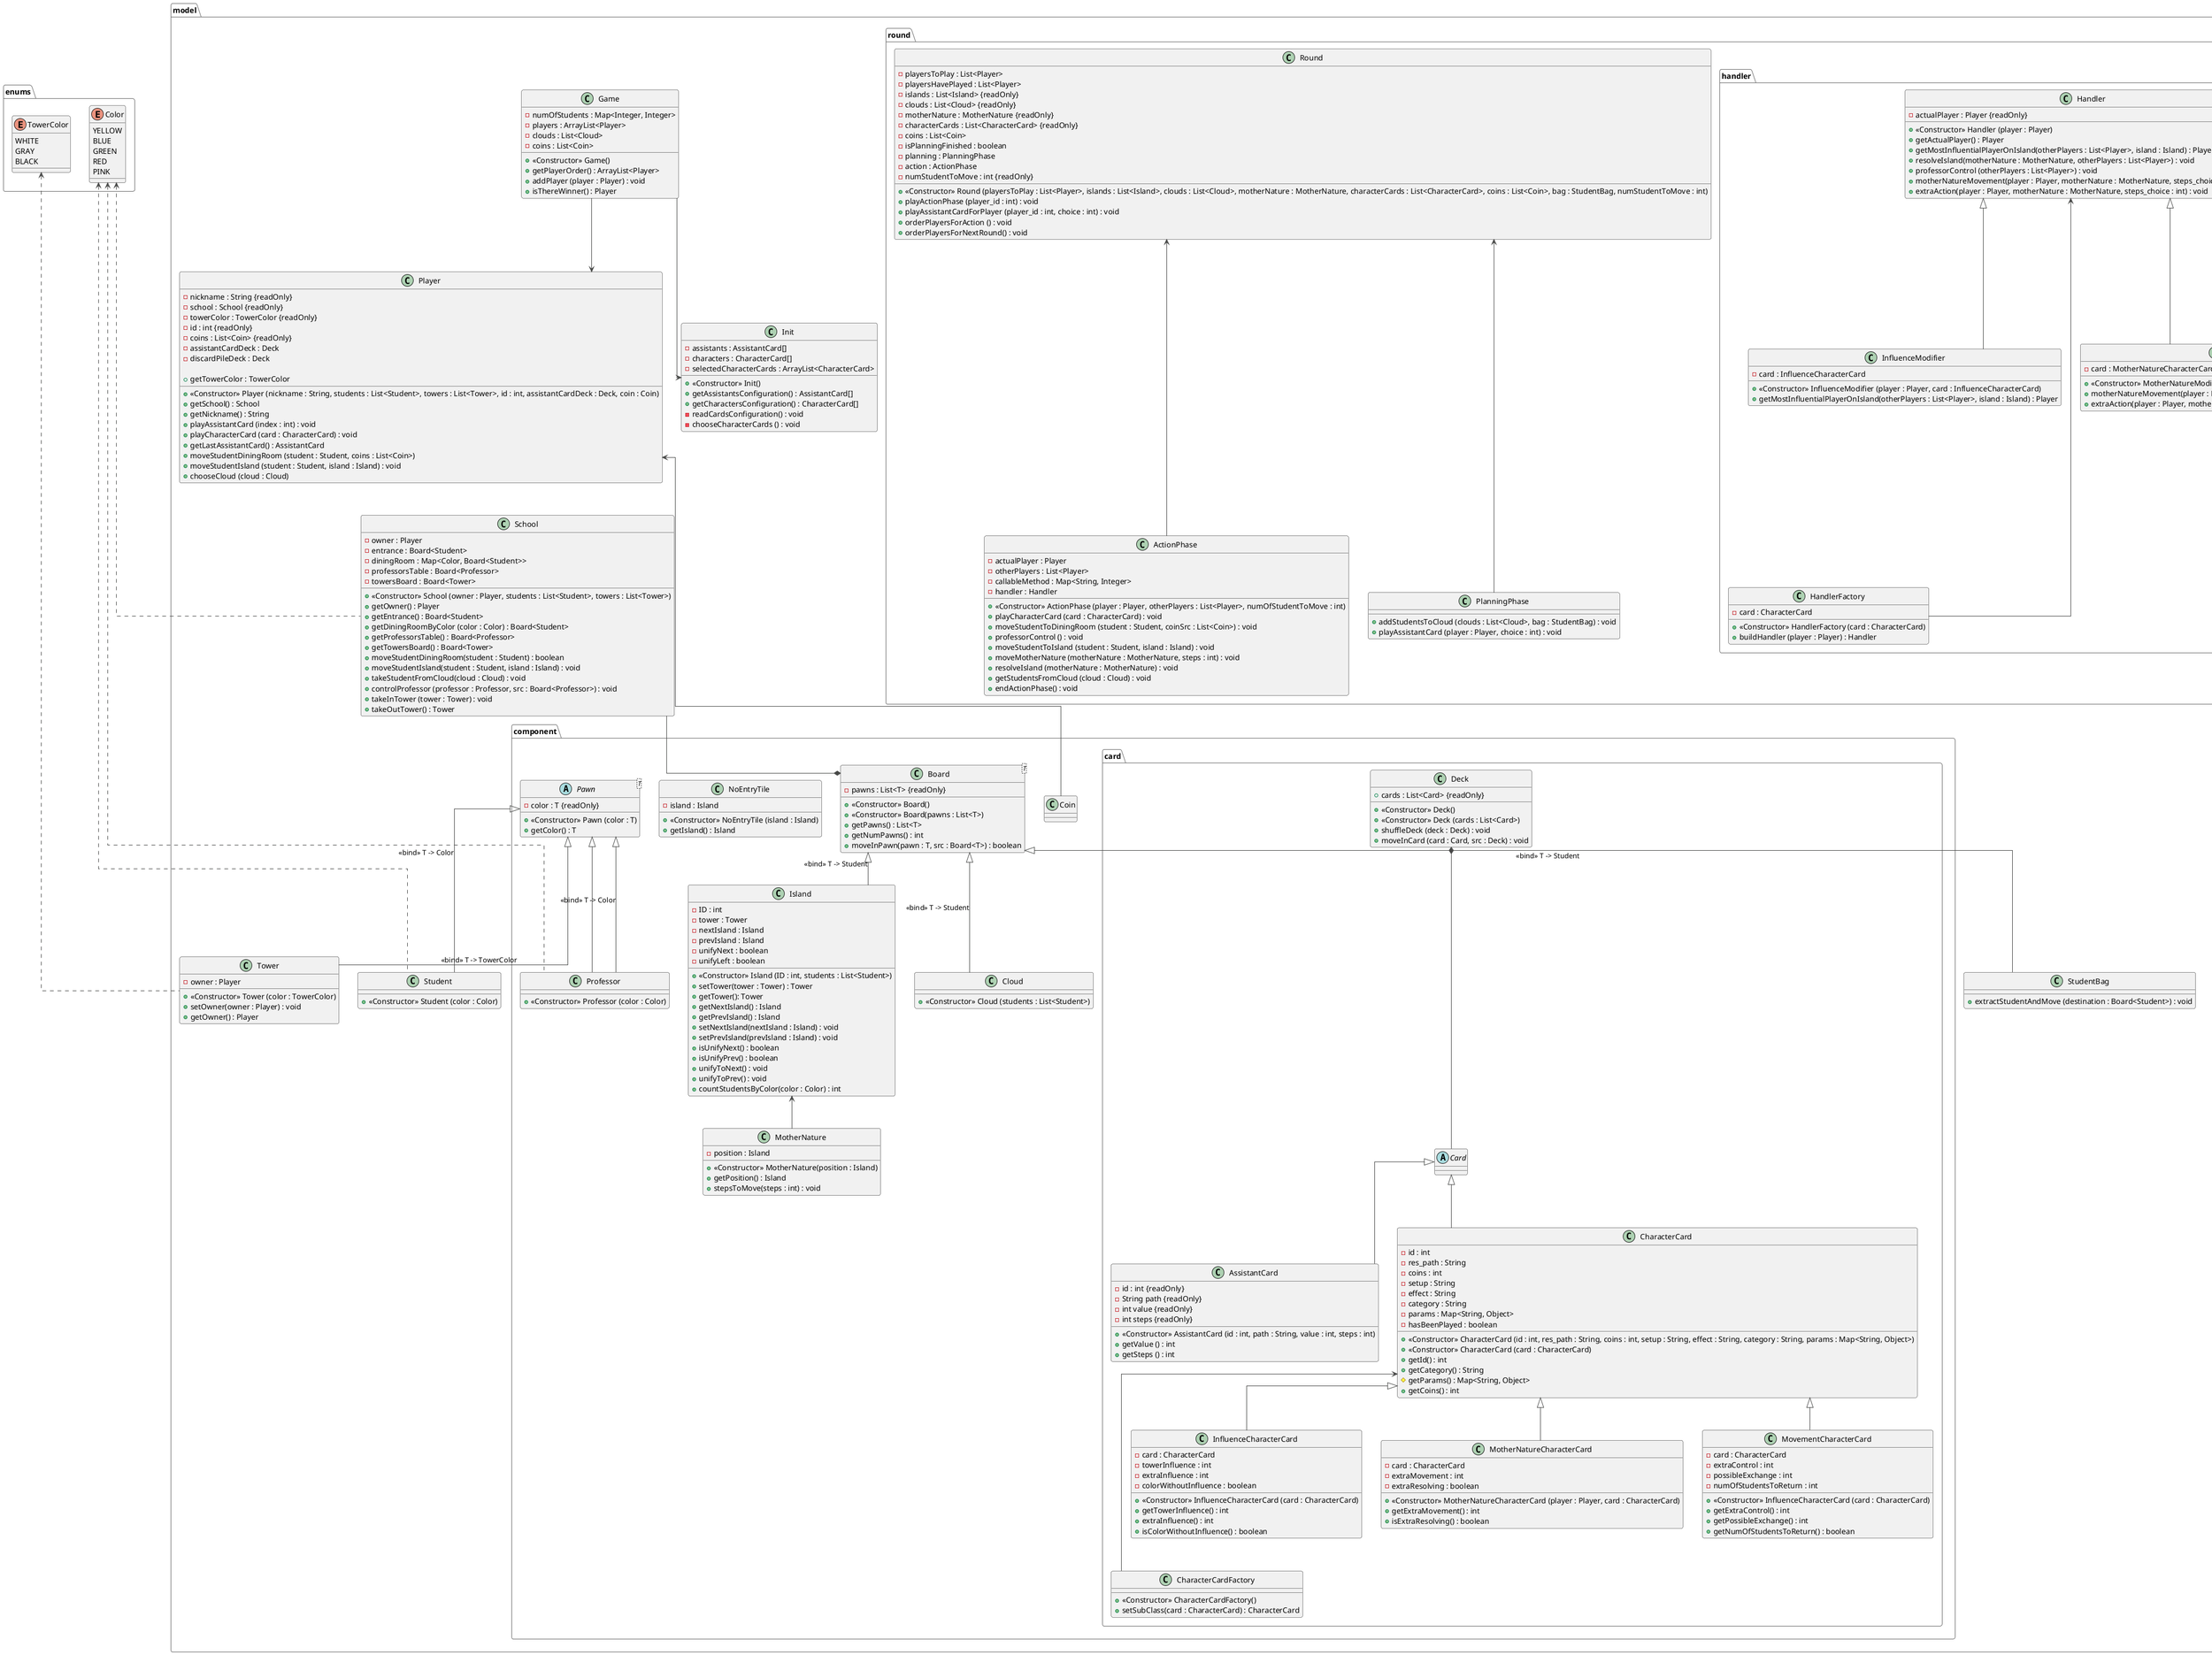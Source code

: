 @startuml initial_uml
!theme vibrant
skinparam Linetype polyline
skinparam Linetype ortho

package enums <<Folder>> {
    enum Color {
        YELLOW
        BLUE
        GREEN
        RED
        PINK
    }
    enum TowerColor {
        WHITE
        GRAY
        BLACK
    }
}

package model <<Folder>> {
    package component <<Folder>> {
        package card <<Folder>> {
            abstract class Card {

            }

            class AssistantCard {
                - id : int {readOnly}
                - String path {readOnly}
                - int value {readOnly}
                - int steps {readOnly}

                + <<Constructor>> AssistantCard (id : int, path : String, value : int, steps : int)
                + getValue () : int
                + getSteps () : int
            }

            class CharacterCard {
                - id : int
                - res_path : String
                - coins : int
                - setup : String
                - effect : String
                - category : String
                - params : Map<String, Object>
                - hasBeenPlayed : boolean

                + <<Constructor>> CharacterCard (id : int, res_path : String, coins : int, setup : String, effect : String, category : String, params : Map<String, Object>)
                + <<Constructor>> CharacterCard (card : CharacterCard)
                + getId() : int
                + getCategory() : String
                # getParams() : Map<String, Object>
                + getCoins() : int
            }

            class CharacterCardFactory {
                + <<Constructor>> CharacterCardFactory()
                + setSubClass(card : CharacterCard) : CharacterCard
            }

            class Deck {
                + cards : List<Card> {readOnly}

                + <<Constructor>> Deck()
                + <<Constructor>> Deck (cards : List<Card>)
                + shuffleDeck (deck : Deck) : void
                + moveInCard (card : Card, src : Deck) : void
            }

            class InfluenceCharacterCard {
                - card : CharacterCard
                - towerInfluence : int
                - extraInfluence : int
                - colorWithoutInfluence : boolean

                + <<Constructor>> InfluenceCharacterCard (card : CharacterCard)
                + getTowerInfluence() : int
                + extraInfluence() : int
                + isColorWithoutInfluence() : boolean
            }

            class MotherNatureCharacterCard {
                - card : CharacterCard
                - extraMovement : int
                - extraResolving : boolean

                + <<Constructor>> MotherNatureCharacterCard (player : Player, card : CharacterCard)
                + getExtraMovement() : int
                + isExtraResolving() : boolean
            }

            class MovementCharacterCard {
                - card : CharacterCard
                - extraControl : int
                - possibleExchange : int
                - numOfStudentsToReturn : int

                + <<Constructor>> InfluenceCharacterCard (card : CharacterCard)
                + getExtraControl() : int
                + getPossibleExchange() : int
                + getNumOfStudentsToReturn() : boolean
            }

            Card <|-- AssistantCard
            Card <|-- CharacterCard

            CharacterCard <|-- InfluenceCharacterCard
            CharacterCard <|-- MotherNatureCharacterCard
            CharacterCard <|-- MovementCharacterCard

            Deck *--- Card
        }

        class Board<T> {
            - pawns : List<T> {readOnly}

            + <<Constructor>> Board()
            + <<Constructor>> Board(pawns : List<T>)
            + getPawns() : List<T>
            + getNumPawns() : int
            + moveInPawn(pawn : T, src : Board<T>) : boolean
        }

        class Cloud {
            + <<Constructor>> Cloud (students : List<Student>)
        }

        Board <|-- Cloud : <<bind>> T -> Student

        class Coin {

        }

        class Island {
            - ID : int
            - tower : Tower
            - nextIsland : Island
            - prevIsland : Island
            - unifyNext : boolean
            - unifyLeft : boolean

            + <<Constructor>> Island (ID : int, students : List<Student>)
            + setTower(tower : Tower) : Tower
            + getTower(): Tower
            + getNextIsland() : Island
            + getPrevIsland() : Island
            + setNextIsland(nextIsland : Island) : void
            + setPrevIsland(prevIsland : Island) : void
            + isUnifyNext() : boolean
            + isUnifyPrev() : boolean
            + unifyToNext() : void
            + unifyToPrev() : void
            + countStudentsByColor(color : Color) : int
        }

        Board <|-- Island : <<bind>> T -> Student

        class MotherNature {
            - position : Island

            + <<Constructor>> MotherNature(position : Island)
            + getPosition() : Island
            + stepsToMove(steps : int) : void
        }

        Island <-DOWN- MotherNature

        class NoEntryTile {
            - island : Island

            + <<Constructor>> NoEntryTile (island : Island)
            + getIsland() : Island
        }

        abstract class Pawn<T> {
            - color : T {readOnly}

            + <<Constructor>> Pawn (color : T)
            + getColor() : T
        }

        class Professor {
            + <<Constructor>> Professor (color : Color)
        }
        Pawn <|-- Professor
        Color <... Professor
    }
        Pawn <|-- Professor : <<bind>> T -> Color

        class School {
            - owner : Player
            - entrance : Board<Student>
            - diningRoom : Map<Color, Board<Student>>
            - professorsTable : Board<Professor>
            - towersBoard : Board<Tower>

            + <<Constructor>> School (owner : Player, students : List<Student>, towers : List<Tower>)
            + getOwner() : Player
            + getEntrance() : Board<Student>
            + getDiningRoomByColor (color : Color) : Board<Student>
            + getProfessorsTable() : Board<Professor>
            + getTowersBoard() : Board<Tower>
            + moveStudentDiningRoom(student : Student) : boolean
            + moveStudentIsland(student : Student, island : Island) : void
            + takeStudentFromCloud(cloud : Cloud) : void
            + controlProfessor (professor : Professor, src : Board<Professor>) : void
            + takeInTower (tower : Tower) : void
            + takeOutTower() : Tower
        }

        Color <... School
        Board *-UP- School

        class Student {
            + <<Constructor>> Student (color : Color)
        }

        Pawn <|-- Student : <<bind>> T -> Color
        Color <... Student

        class StudentBag {
            + extractStudentAndMove (destination : Board<Student>) : void
        }

        Board <|-- StudentBag : <<bind>> T -> Student

        class Tower {
            - owner : Player

            + <<Constructor>> Tower (color : TowerColor)
            + setOwner(owner : Player) : void
            + getOwner() : Player
        }

        Pawn <|-- Tower : <<bind>> T -> TowerColor
        TowerColor <... Tower

   package round <<Folder>> {
        package handler <<Folder>> {
            class Handler {
                - actualPlayer : Player {readOnly}

                + <<Constructor>> Handler (player : Player)
                + getActualPlayer() : Player
                + getMostInfluentialPlayerOnIsland(otherPlayers : List<Player>, island : Island) : Player
                + resolveIsland(motherNature : MotherNature, otherPlayers : List<Player>) : void
                + professorControl (otherPlayers : List<Player>) : void
                + motherNatureMovement(player : Player, motherNature : MotherNature, steps_choice : int) : void
                + extraAction(player : Player, motherNature : MotherNature, steps_choice : int) : void
            }

            class HandlerFactory {
                - card : CharacterCard

                + <<Constructor>> HandlerFactory (card : CharacterCard)
                + buildHandler (player : Player) : Handler
            }

            class InfluenceModifier {
                - card : InfluenceCharacterCard

                + <<Constructor>> InfluenceModifier (player : Player, card : InfluenceCharacterCard)
                + getMostInfluentialPlayerOnIsland(otherPlayers : List<Player>, island : Island) : Player
            }

            Handler <|-- InfluenceModifier

            class MotherNatureModifier {
                - card : MotherNatureCharacterCard

                + <<Constructor>> MotherNatureModifier (player : Player, card : MotherNatureCharacterCard)
                + motherNatureMovement(player : Player, motherNature : MotherNature, steps_choice : int) : void
                + extraAction(player : Player, motherNature : MotherNature, steps_choice : int) : void
            }

            Handler <|-- MotherNatureModifier

            class MovementModifier {
                - card : MovementCharacterCard

                + <<Constructor>> MovementModifier (player : Player, card : MovementCharacterCard)
                + professorControl (otherPlayers : List<Player>) : void
            }

            Handler <|-- MovementModifier
        }

        class ActionPhase {
            - actualPlayer : Player
            - otherPlayers : List<Player>
            - callableMethod : Map<String, Integer>
            - handler : Handler

            + <<Constructor>> ActionPhase (player : Player, otherPlayers : List<Player>, numOfStudentToMove : int)
            + playCharacterCard (card : CharacterCard) : void
            + moveStudentToDiningRoom (student : Student, coinSrc : List<Coin>) : void
            + professorControl () : void
            + moveStudentToIsland (student : Student, island : Island) : void
            + moveMotherNature (motherNature : MotherNature, steps : int) : void
            + resolveIsland (motherNature : MotherNature) : void
            + getStudentsFromCloud (cloud : Cloud) : void
            + endActionPhase() : void
        }

        class PlanningPhase {
            + addStudentsToCloud (clouds : List<Cloud>, bag : StudentBag) : void
            + playAssistantCard (player : Player, choice : int) : void
        }

        class Round {
            - playersToPlay : List<Player>
            - playersHavePlayed : List<Player>
            - islands : List<Island> {readOnly}
            - clouds : List<Cloud> {readOnly}
            - motherNature : MotherNature {readOnly}
            - characterCards : List<CharacterCard> {readOnly}
            - coins : List<Coin>
            - isPlanningFinished : boolean
            - planning : PlanningPhase
            - action : ActionPhase
            - numStudentToMove : int {readOnly}

            + <<Constructor>> Round (playersToPlay : List<Player>, islands : List<Island>, clouds : List<Cloud>, motherNature : MotherNature, characterCards : List<CharacterCard>, coins : List<Coin>, bag : StudentBag, numStudentToMove : int)
            + playActionPhase (player_id : int) : void
            + playAssistantCardForPlayer (player_id : int, choice : int) : void
            + orderPlayersForAction () : void
            + orderPlayersForNextRound() : void

        }
   }

   class Game {
        - numOfStudents : Map<Integer, Integer>
        - players : ArrayList<Player>
        - clouds : List<Cloud>
        - coins : List<Coin>

        + <<Constructor>> Game()
        + getPlayerOrder() : ArrayList<Player>
        + addPlayer (player : Player) : void
        + isThereWinner() : Player
   }

   class Init {
        - assistants : AssistantCard[]
        - characters : CharacterCard[]
        - selectedCharacterCards : ArrayList<CharacterCard>

        + <<Constructor>> Init()
        + getAssistantsConfiguration() : AssistantCard[]
        + getCharactersConfiguration() : CharacterCard[]
        - readCardsConfiguration() : void
        - chooseCharacterCards () : void
   }

   class Player {
        - nickname : String {readOnly}
        - school : School {readOnly}
        - towerColor : TowerColor {readOnly}
        - id : int {readOnly}
        - coins : List<Coin> {readOnly}
        - assistantCardDeck : Deck
        - discardPileDeck : Deck

        + <<Constructor>> Player (nickname : String, students : List<Student>, towers : List<Tower>, id : int, assistantCardDeck : Deck, coin : Coin)
        + getSchool() : School
        + getTowerColor : TowerColor
        + getNickname() : String
        + playAssistantCard (index : int) : void
        + playCharacterCard (card : CharacterCard) : void
        + getLastAssistantCard() : AssistantCard
        + moveStudentDiningRoom (student : Student, coins : List<Coin>)
        + moveStudentIsland (student : Student, island : Island) : void
        + chooseCloud (cloud : Cloud)
   }
}

CharacterCard <--- CharacterCardFactory
Player <-UP- Game
Init <-UP- Game
Player <--- Coin
Round <--- ActionPhase
Round <--- PlanningPhase
Handler <--- HandlerFactory

@enduml